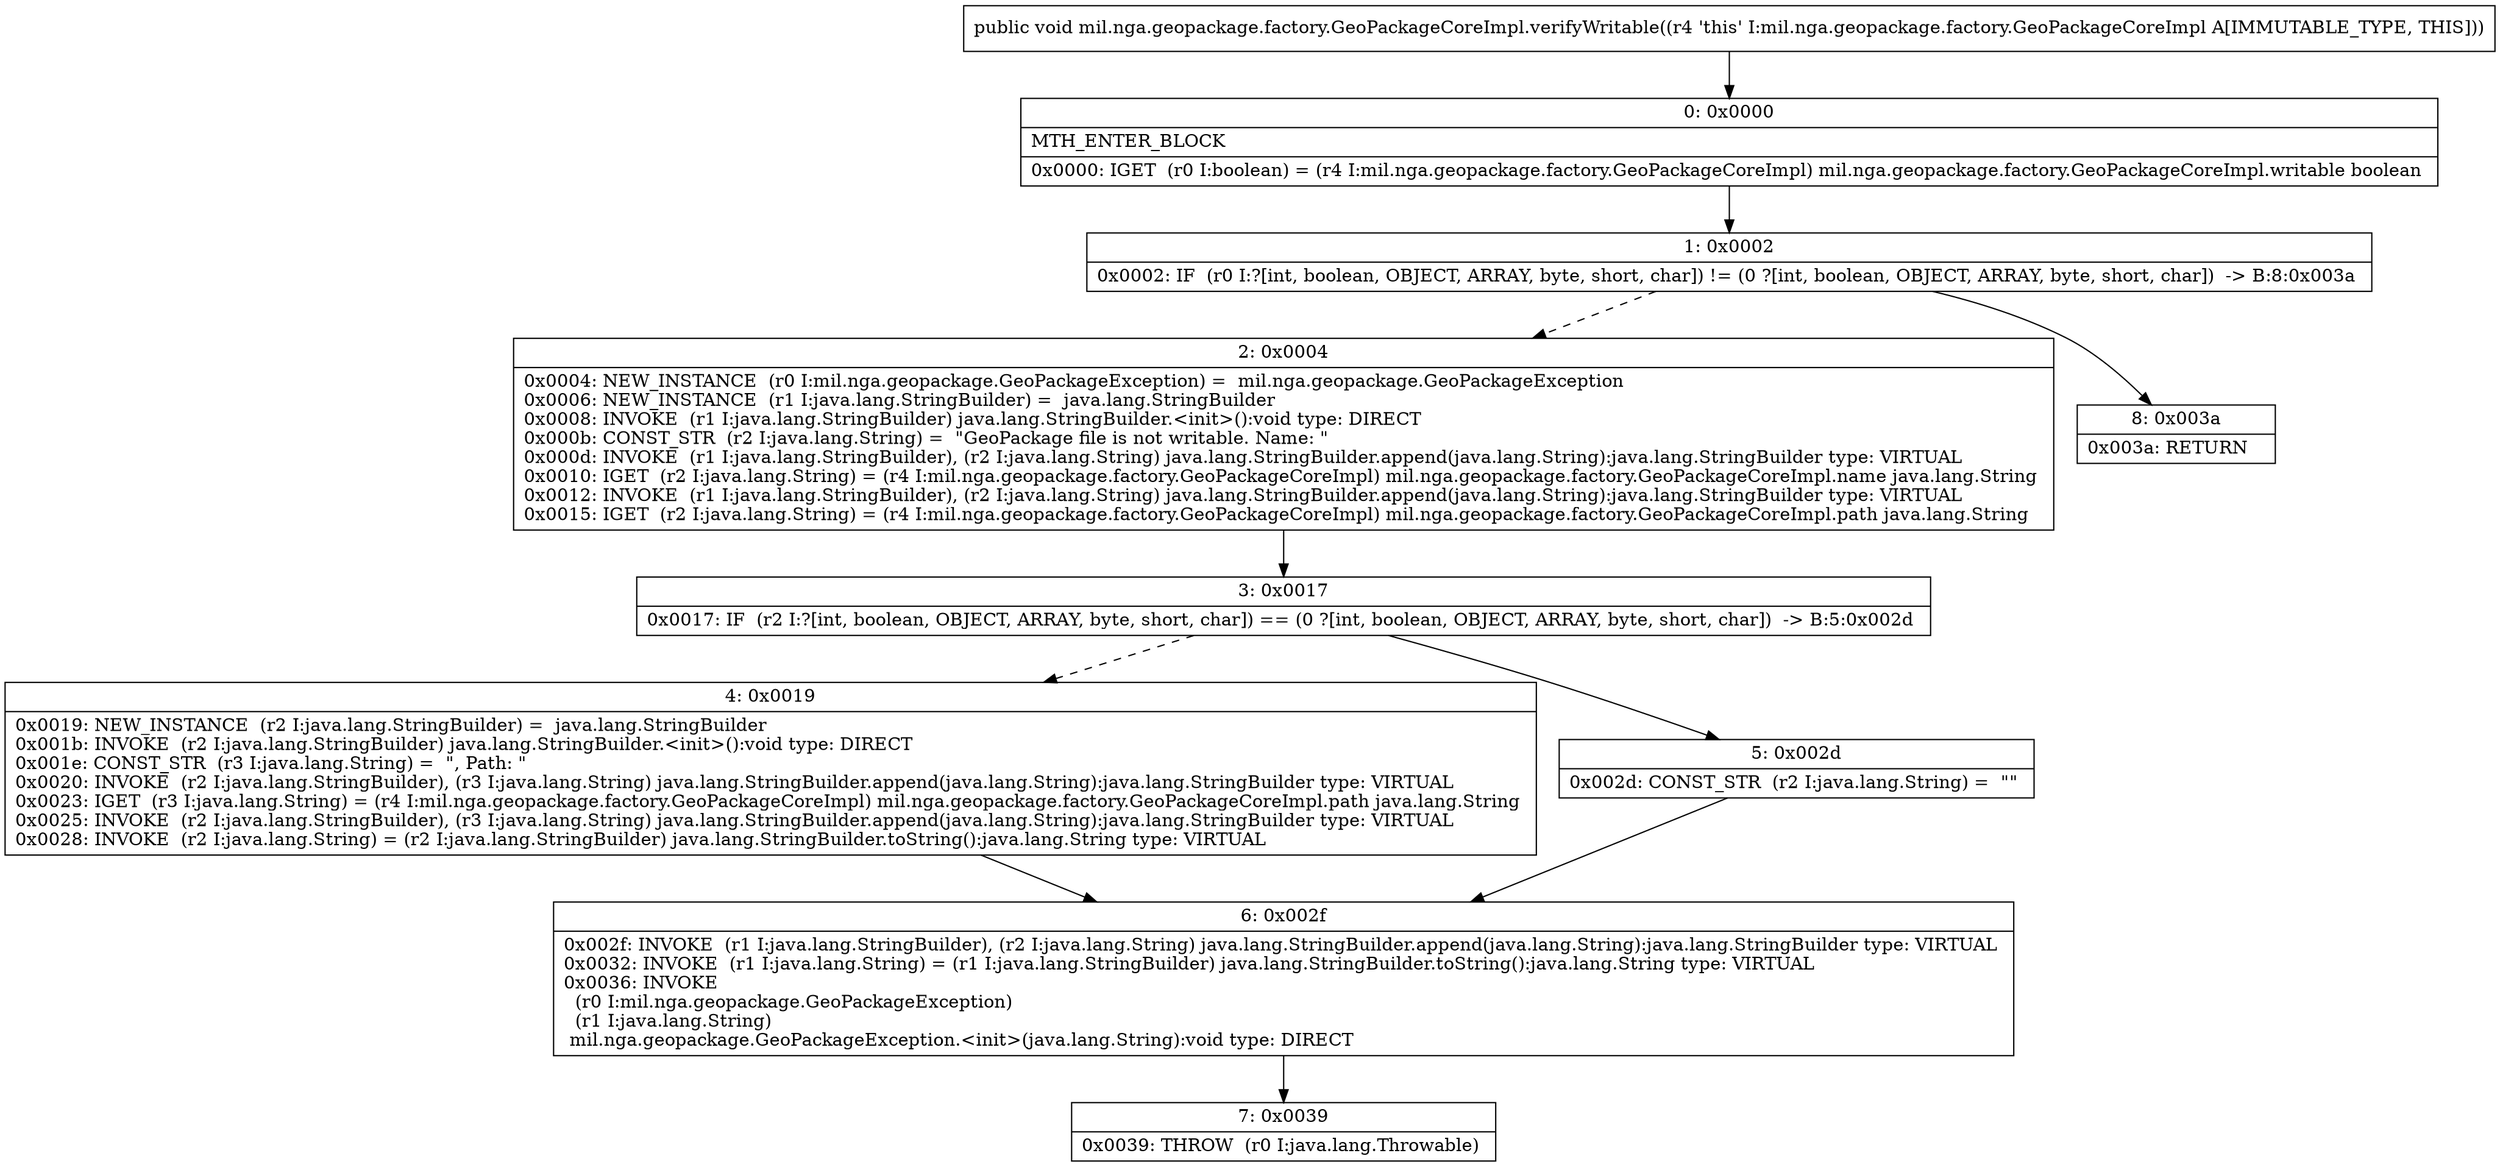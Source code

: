 digraph "CFG formil.nga.geopackage.factory.GeoPackageCoreImpl.verifyWritable()V" {
Node_0 [shape=record,label="{0\:\ 0x0000|MTH_ENTER_BLOCK\l|0x0000: IGET  (r0 I:boolean) = (r4 I:mil.nga.geopackage.factory.GeoPackageCoreImpl) mil.nga.geopackage.factory.GeoPackageCoreImpl.writable boolean \l}"];
Node_1 [shape=record,label="{1\:\ 0x0002|0x0002: IF  (r0 I:?[int, boolean, OBJECT, ARRAY, byte, short, char]) != (0 ?[int, boolean, OBJECT, ARRAY, byte, short, char])  \-\> B:8:0x003a \l}"];
Node_2 [shape=record,label="{2\:\ 0x0004|0x0004: NEW_INSTANCE  (r0 I:mil.nga.geopackage.GeoPackageException) =  mil.nga.geopackage.GeoPackageException \l0x0006: NEW_INSTANCE  (r1 I:java.lang.StringBuilder) =  java.lang.StringBuilder \l0x0008: INVOKE  (r1 I:java.lang.StringBuilder) java.lang.StringBuilder.\<init\>():void type: DIRECT \l0x000b: CONST_STR  (r2 I:java.lang.String) =  \"GeoPackage file is not writable. Name: \" \l0x000d: INVOKE  (r1 I:java.lang.StringBuilder), (r2 I:java.lang.String) java.lang.StringBuilder.append(java.lang.String):java.lang.StringBuilder type: VIRTUAL \l0x0010: IGET  (r2 I:java.lang.String) = (r4 I:mil.nga.geopackage.factory.GeoPackageCoreImpl) mil.nga.geopackage.factory.GeoPackageCoreImpl.name java.lang.String \l0x0012: INVOKE  (r1 I:java.lang.StringBuilder), (r2 I:java.lang.String) java.lang.StringBuilder.append(java.lang.String):java.lang.StringBuilder type: VIRTUAL \l0x0015: IGET  (r2 I:java.lang.String) = (r4 I:mil.nga.geopackage.factory.GeoPackageCoreImpl) mil.nga.geopackage.factory.GeoPackageCoreImpl.path java.lang.String \l}"];
Node_3 [shape=record,label="{3\:\ 0x0017|0x0017: IF  (r2 I:?[int, boolean, OBJECT, ARRAY, byte, short, char]) == (0 ?[int, boolean, OBJECT, ARRAY, byte, short, char])  \-\> B:5:0x002d \l}"];
Node_4 [shape=record,label="{4\:\ 0x0019|0x0019: NEW_INSTANCE  (r2 I:java.lang.StringBuilder) =  java.lang.StringBuilder \l0x001b: INVOKE  (r2 I:java.lang.StringBuilder) java.lang.StringBuilder.\<init\>():void type: DIRECT \l0x001e: CONST_STR  (r3 I:java.lang.String) =  \", Path: \" \l0x0020: INVOKE  (r2 I:java.lang.StringBuilder), (r3 I:java.lang.String) java.lang.StringBuilder.append(java.lang.String):java.lang.StringBuilder type: VIRTUAL \l0x0023: IGET  (r3 I:java.lang.String) = (r4 I:mil.nga.geopackage.factory.GeoPackageCoreImpl) mil.nga.geopackage.factory.GeoPackageCoreImpl.path java.lang.String \l0x0025: INVOKE  (r2 I:java.lang.StringBuilder), (r3 I:java.lang.String) java.lang.StringBuilder.append(java.lang.String):java.lang.StringBuilder type: VIRTUAL \l0x0028: INVOKE  (r2 I:java.lang.String) = (r2 I:java.lang.StringBuilder) java.lang.StringBuilder.toString():java.lang.String type: VIRTUAL \l}"];
Node_5 [shape=record,label="{5\:\ 0x002d|0x002d: CONST_STR  (r2 I:java.lang.String) =  \"\" \l}"];
Node_6 [shape=record,label="{6\:\ 0x002f|0x002f: INVOKE  (r1 I:java.lang.StringBuilder), (r2 I:java.lang.String) java.lang.StringBuilder.append(java.lang.String):java.lang.StringBuilder type: VIRTUAL \l0x0032: INVOKE  (r1 I:java.lang.String) = (r1 I:java.lang.StringBuilder) java.lang.StringBuilder.toString():java.lang.String type: VIRTUAL \l0x0036: INVOKE  \l  (r0 I:mil.nga.geopackage.GeoPackageException)\l  (r1 I:java.lang.String)\l mil.nga.geopackage.GeoPackageException.\<init\>(java.lang.String):void type: DIRECT \l}"];
Node_7 [shape=record,label="{7\:\ 0x0039|0x0039: THROW  (r0 I:java.lang.Throwable) \l}"];
Node_8 [shape=record,label="{8\:\ 0x003a|0x003a: RETURN   \l}"];
MethodNode[shape=record,label="{public void mil.nga.geopackage.factory.GeoPackageCoreImpl.verifyWritable((r4 'this' I:mil.nga.geopackage.factory.GeoPackageCoreImpl A[IMMUTABLE_TYPE, THIS])) }"];
MethodNode -> Node_0;
Node_0 -> Node_1;
Node_1 -> Node_2[style=dashed];
Node_1 -> Node_8;
Node_2 -> Node_3;
Node_3 -> Node_4[style=dashed];
Node_3 -> Node_5;
Node_4 -> Node_6;
Node_5 -> Node_6;
Node_6 -> Node_7;
}


